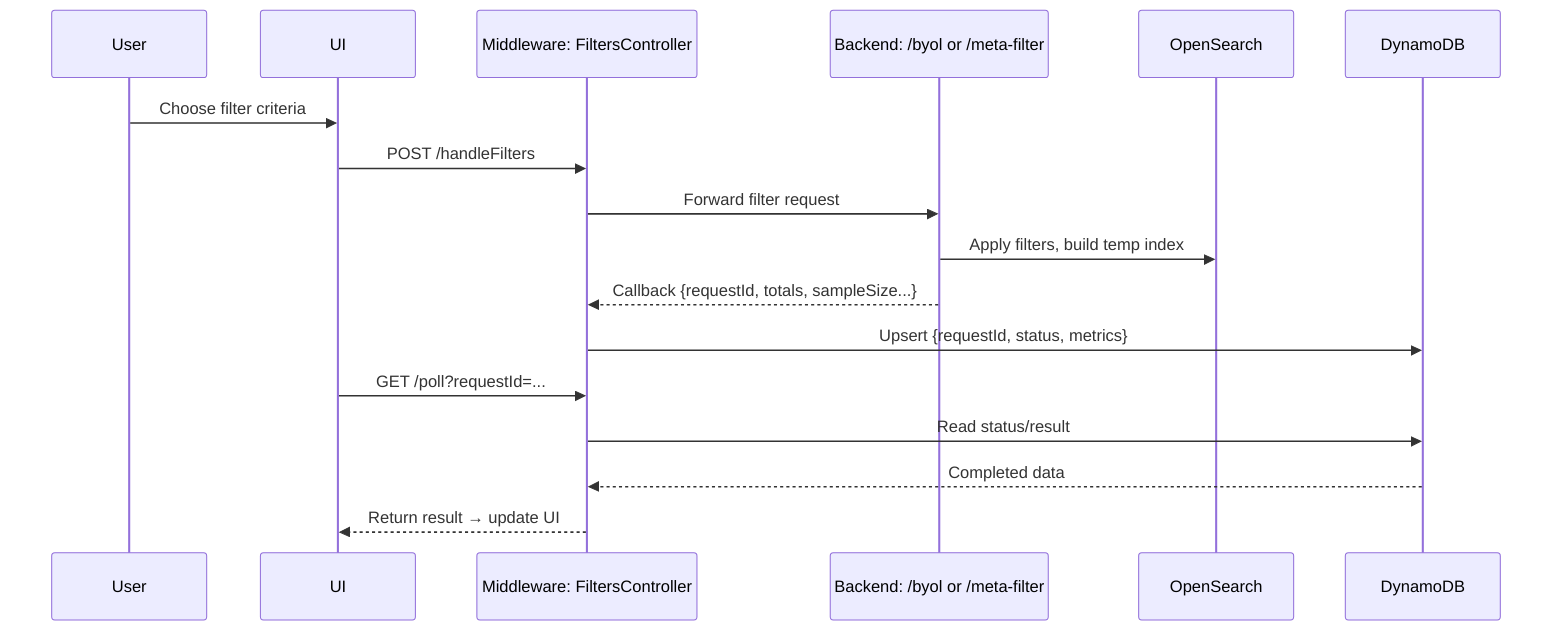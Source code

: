 sequenceDiagram
    participant User
    participant UI
    participant Filters as Middleware: FiltersController
    participant API as Backend: /byol or /meta-filter
    participant OS as OpenSearch
    participant DDB as DynamoDB

    User->>UI: Choose filter criteria
    UI->>Filters: POST /handleFilters
    Filters->>API: Forward filter request
    API->>OS: Apply filters, build temp index
    API-->>Filters: Callback {requestId, totals, sampleSize...}
    Filters->>DDB: Upsert {requestId, status, metrics}
    UI->>Filters: GET /poll?requestId=...
    Filters->>DDB: Read status/result
    DDB-->>Filters: Completed data
    Filters-->>UI: Return result → update UI
